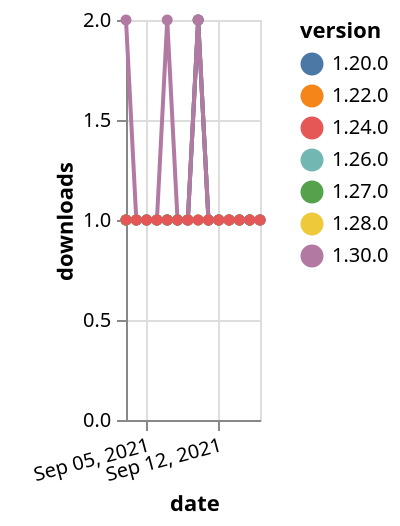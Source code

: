 {"$schema": "https://vega.github.io/schema/vega-lite/v5.json", "description": "A simple bar chart with embedded data.", "data": {"values": [{"date": "2021-09-03", "total": 294, "delta": 1, "version": "1.22.0"}, {"date": "2021-09-04", "total": 295, "delta": 1, "version": "1.22.0"}, {"date": "2021-09-05", "total": 296, "delta": 1, "version": "1.22.0"}, {"date": "2021-09-06", "total": 297, "delta": 1, "version": "1.22.0"}, {"date": "2021-09-07", "total": 298, "delta": 1, "version": "1.22.0"}, {"date": "2021-09-08", "total": 299, "delta": 1, "version": "1.22.0"}, {"date": "2021-09-09", "total": 300, "delta": 1, "version": "1.22.0"}, {"date": "2021-09-10", "total": 302, "delta": 2, "version": "1.22.0"}, {"date": "2021-09-11", "total": 303, "delta": 1, "version": "1.22.0"}, {"date": "2021-09-12", "total": 304, "delta": 1, "version": "1.22.0"}, {"date": "2021-09-13", "total": 305, "delta": 1, "version": "1.22.0"}, {"date": "2021-09-14", "total": 306, "delta": 1, "version": "1.22.0"}, {"date": "2021-09-15", "total": 307, "delta": 1, "version": "1.22.0"}, {"date": "2021-09-16", "total": 308, "delta": 1, "version": "1.22.0"}, {"date": "2021-09-03", "total": 170, "delta": 1, "version": "1.28.0"}, {"date": "2021-09-04", "total": 171, "delta": 1, "version": "1.28.0"}, {"date": "2021-09-05", "total": 172, "delta": 1, "version": "1.28.0"}, {"date": "2021-09-06", "total": 173, "delta": 1, "version": "1.28.0"}, {"date": "2021-09-07", "total": 174, "delta": 1, "version": "1.28.0"}, {"date": "2021-09-08", "total": 175, "delta": 1, "version": "1.28.0"}, {"date": "2021-09-09", "total": 176, "delta": 1, "version": "1.28.0"}, {"date": "2021-09-10", "total": 177, "delta": 1, "version": "1.28.0"}, {"date": "2021-09-11", "total": 178, "delta": 1, "version": "1.28.0"}, {"date": "2021-09-12", "total": 179, "delta": 1, "version": "1.28.0"}, {"date": "2021-09-13", "total": 180, "delta": 1, "version": "1.28.0"}, {"date": "2021-09-14", "total": 181, "delta": 1, "version": "1.28.0"}, {"date": "2021-09-15", "total": 182, "delta": 1, "version": "1.28.0"}, {"date": "2021-09-16", "total": 183, "delta": 1, "version": "1.28.0"}, {"date": "2021-09-03", "total": 149, "delta": 1, "version": "1.26.0"}, {"date": "2021-09-04", "total": 150, "delta": 1, "version": "1.26.0"}, {"date": "2021-09-05", "total": 151, "delta": 1, "version": "1.26.0"}, {"date": "2021-09-06", "total": 152, "delta": 1, "version": "1.26.0"}, {"date": "2021-09-07", "total": 153, "delta": 1, "version": "1.26.0"}, {"date": "2021-09-08", "total": 154, "delta": 1, "version": "1.26.0"}, {"date": "2021-09-09", "total": 155, "delta": 1, "version": "1.26.0"}, {"date": "2021-09-10", "total": 157, "delta": 2, "version": "1.26.0"}, {"date": "2021-09-11", "total": 158, "delta": 1, "version": "1.26.0"}, {"date": "2021-09-12", "total": 159, "delta": 1, "version": "1.26.0"}, {"date": "2021-09-13", "total": 160, "delta": 1, "version": "1.26.0"}, {"date": "2021-09-14", "total": 161, "delta": 1, "version": "1.26.0"}, {"date": "2021-09-15", "total": 162, "delta": 1, "version": "1.26.0"}, {"date": "2021-09-16", "total": 163, "delta": 1, "version": "1.26.0"}, {"date": "2021-09-03", "total": 210, "delta": 1, "version": "1.20.0"}, {"date": "2021-09-04", "total": 211, "delta": 1, "version": "1.20.0"}, {"date": "2021-09-05", "total": 212, "delta": 1, "version": "1.20.0"}, {"date": "2021-09-06", "total": 213, "delta": 1, "version": "1.20.0"}, {"date": "2021-09-07", "total": 214, "delta": 1, "version": "1.20.0"}, {"date": "2021-09-08", "total": 215, "delta": 1, "version": "1.20.0"}, {"date": "2021-09-09", "total": 216, "delta": 1, "version": "1.20.0"}, {"date": "2021-09-10", "total": 218, "delta": 2, "version": "1.20.0"}, {"date": "2021-09-11", "total": 219, "delta": 1, "version": "1.20.0"}, {"date": "2021-09-12", "total": 220, "delta": 1, "version": "1.20.0"}, {"date": "2021-09-13", "total": 221, "delta": 1, "version": "1.20.0"}, {"date": "2021-09-14", "total": 222, "delta": 1, "version": "1.20.0"}, {"date": "2021-09-15", "total": 223, "delta": 1, "version": "1.20.0"}, {"date": "2021-09-16", "total": 224, "delta": 1, "version": "1.20.0"}, {"date": "2021-09-03", "total": 133, "delta": 1, "version": "1.27.0"}, {"date": "2021-09-04", "total": 134, "delta": 1, "version": "1.27.0"}, {"date": "2021-09-05", "total": 135, "delta": 1, "version": "1.27.0"}, {"date": "2021-09-06", "total": 136, "delta": 1, "version": "1.27.0"}, {"date": "2021-09-07", "total": 137, "delta": 1, "version": "1.27.0"}, {"date": "2021-09-08", "total": 138, "delta": 1, "version": "1.27.0"}, {"date": "2021-09-09", "total": 139, "delta": 1, "version": "1.27.0"}, {"date": "2021-09-10", "total": 140, "delta": 1, "version": "1.27.0"}, {"date": "2021-09-11", "total": 141, "delta": 1, "version": "1.27.0"}, {"date": "2021-09-12", "total": 142, "delta": 1, "version": "1.27.0"}, {"date": "2021-09-13", "total": 143, "delta": 1, "version": "1.27.0"}, {"date": "2021-09-14", "total": 144, "delta": 1, "version": "1.27.0"}, {"date": "2021-09-15", "total": 145, "delta": 1, "version": "1.27.0"}, {"date": "2021-09-16", "total": 146, "delta": 1, "version": "1.27.0"}, {"date": "2021-09-03", "total": 116, "delta": 2, "version": "1.30.0"}, {"date": "2021-09-04", "total": 117, "delta": 1, "version": "1.30.0"}, {"date": "2021-09-05", "total": 118, "delta": 1, "version": "1.30.0"}, {"date": "2021-09-06", "total": 119, "delta": 1, "version": "1.30.0"}, {"date": "2021-09-07", "total": 121, "delta": 2, "version": "1.30.0"}, {"date": "2021-09-08", "total": 122, "delta": 1, "version": "1.30.0"}, {"date": "2021-09-09", "total": 123, "delta": 1, "version": "1.30.0"}, {"date": "2021-09-10", "total": 125, "delta": 2, "version": "1.30.0"}, {"date": "2021-09-11", "total": 126, "delta": 1, "version": "1.30.0"}, {"date": "2021-09-12", "total": 127, "delta": 1, "version": "1.30.0"}, {"date": "2021-09-13", "total": 128, "delta": 1, "version": "1.30.0"}, {"date": "2021-09-14", "total": 129, "delta": 1, "version": "1.30.0"}, {"date": "2021-09-15", "total": 130, "delta": 1, "version": "1.30.0"}, {"date": "2021-09-16", "total": 131, "delta": 1, "version": "1.30.0"}, {"date": "2021-09-03", "total": 168, "delta": 1, "version": "1.24.0"}, {"date": "2021-09-04", "total": 169, "delta": 1, "version": "1.24.0"}, {"date": "2021-09-05", "total": 170, "delta": 1, "version": "1.24.0"}, {"date": "2021-09-06", "total": 171, "delta": 1, "version": "1.24.0"}, {"date": "2021-09-07", "total": 172, "delta": 1, "version": "1.24.0"}, {"date": "2021-09-08", "total": 173, "delta": 1, "version": "1.24.0"}, {"date": "2021-09-09", "total": 174, "delta": 1, "version": "1.24.0"}, {"date": "2021-09-10", "total": 175, "delta": 1, "version": "1.24.0"}, {"date": "2021-09-11", "total": 176, "delta": 1, "version": "1.24.0"}, {"date": "2021-09-12", "total": 177, "delta": 1, "version": "1.24.0"}, {"date": "2021-09-13", "total": 178, "delta": 1, "version": "1.24.0"}, {"date": "2021-09-14", "total": 179, "delta": 1, "version": "1.24.0"}, {"date": "2021-09-15", "total": 180, "delta": 1, "version": "1.24.0"}, {"date": "2021-09-16", "total": 181, "delta": 1, "version": "1.24.0"}]}, "width": "container", "mark": {"type": "line", "point": {"filled": true}}, "encoding": {"x": {"field": "date", "type": "temporal", "timeUnit": "yearmonthdate", "title": "date", "axis": {"labelAngle": -15}}, "y": {"field": "delta", "type": "quantitative", "title": "downloads"}, "color": {"field": "version", "type": "nominal"}, "tooltip": {"field": "delta"}}}